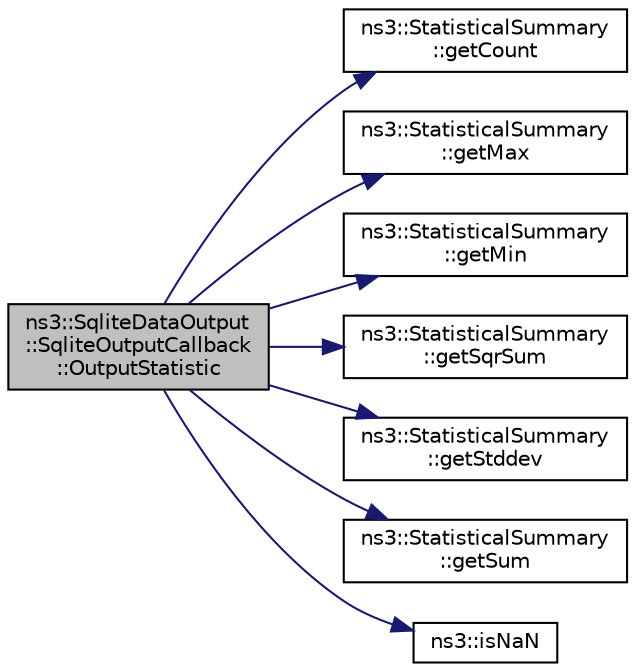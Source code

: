 digraph "ns3::SqliteDataOutput::SqliteOutputCallback::OutputStatistic"
{
 // LATEX_PDF_SIZE
  edge [fontname="Helvetica",fontsize="10",labelfontname="Helvetica",labelfontsize="10"];
  node [fontname="Helvetica",fontsize="10",shape=record];
  rankdir="LR";
  Node1 [label="ns3::SqliteDataOutput\l::SqliteOutputCallback\l::OutputStatistic",height=0.2,width=0.4,color="black", fillcolor="grey75", style="filled", fontcolor="black",tooltip="Generates data statistics."];
  Node1 -> Node2 [color="midnightblue",fontsize="10",style="solid",fontname="Helvetica"];
  Node2 [label="ns3::StatisticalSummary\l::getCount",height=0.2,width=0.4,color="black", fillcolor="white", style="filled",URL="$classns3_1_1_statistical_summary.html#a8eb8595f7ee683a643103a8c7ceb4aaf",tooltip="Returns the number of observations."];
  Node1 -> Node3 [color="midnightblue",fontsize="10",style="solid",fontname="Helvetica"];
  Node3 [label="ns3::StatisticalSummary\l::getMax",height=0.2,width=0.4,color="black", fillcolor="white", style="filled",URL="$classns3_1_1_statistical_summary.html#a2f6f87e1719bce70ead2c7dead06542a",tooltip="Returns the maximum of the values."];
  Node1 -> Node4 [color="midnightblue",fontsize="10",style="solid",fontname="Helvetica"];
  Node4 [label="ns3::StatisticalSummary\l::getMin",height=0.2,width=0.4,color="black", fillcolor="white", style="filled",URL="$classns3_1_1_statistical_summary.html#a901103a16ae2c7967fe6b6156133d454",tooltip="Returns the minimum of the values."];
  Node1 -> Node5 [color="midnightblue",fontsize="10",style="solid",fontname="Helvetica"];
  Node5 [label="ns3::StatisticalSummary\l::getSqrSum",height=0.2,width=0.4,color="black", fillcolor="white", style="filled",URL="$classns3_1_1_statistical_summary.html#aa596f679778e8f664ca176c570ef13ec",tooltip=" "];
  Node1 -> Node6 [color="midnightblue",fontsize="10",style="solid",fontname="Helvetica"];
  Node6 [label="ns3::StatisticalSummary\l::getStddev",height=0.2,width=0.4,color="black", fillcolor="white", style="filled",URL="$classns3_1_1_statistical_summary.html#a5b9acc83876f85a7c35c4943ad43187a",tooltip="Returns the standard deviation of the (weighted) observations."];
  Node1 -> Node7 [color="midnightblue",fontsize="10",style="solid",fontname="Helvetica"];
  Node7 [label="ns3::StatisticalSummary\l::getSum",height=0.2,width=0.4,color="black", fillcolor="white", style="filled",URL="$classns3_1_1_statistical_summary.html#aa0985cd61bb66fe79f81ea47f6dc1ed7",tooltip=" "];
  Node1 -> Node8 [color="midnightblue",fontsize="10",style="solid",fontname="Helvetica"];
  Node8 [label="ns3::isNaN",height=0.2,width=0.4,color="black", fillcolor="white", style="filled",URL="$namespacens3.html#af0d87e9b87c0909d914f4369e0bfaa0b",tooltip="true if x is NaN"];
}
